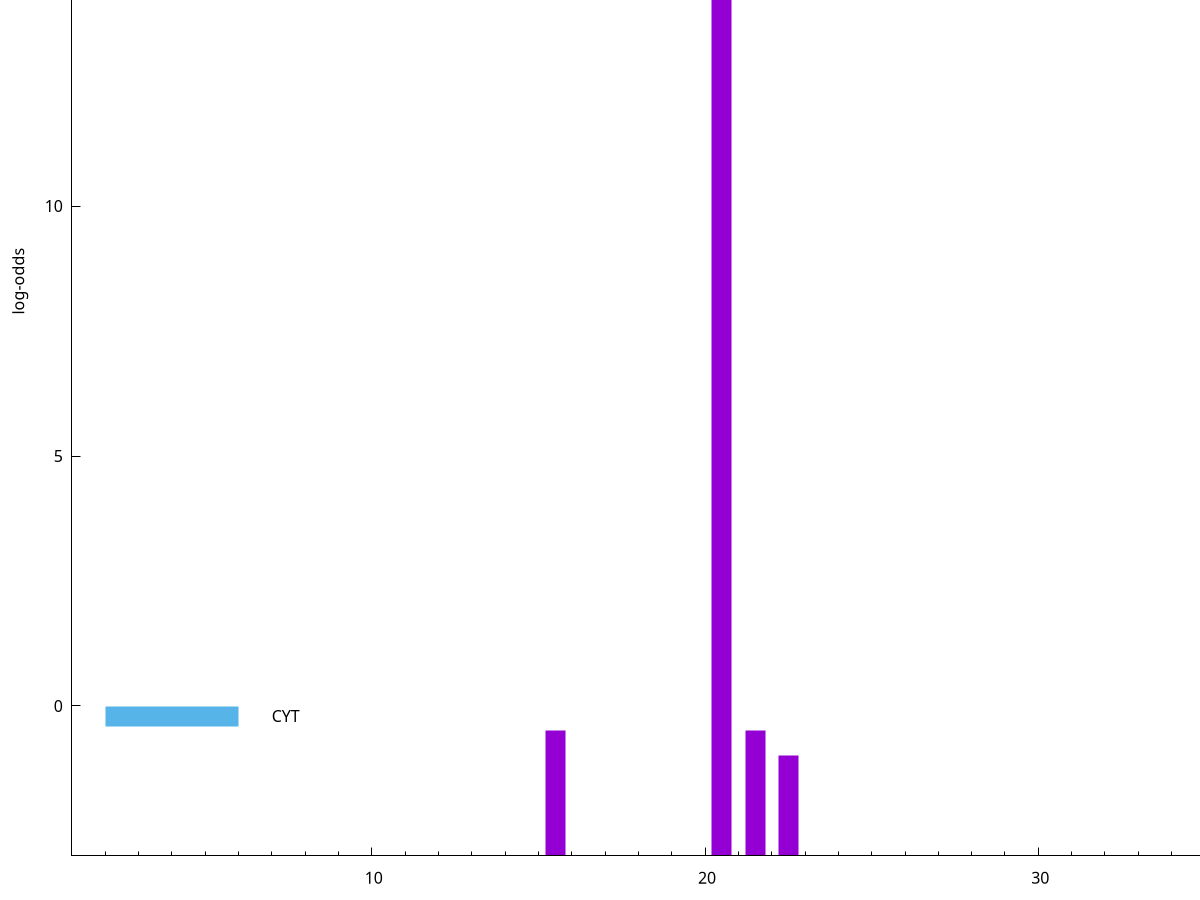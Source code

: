 set title "LipoP predictions for SRR4017833.gff"
set size 2., 1.4
set xrange [1:70] 
set mxtics 10
set yrange [-3:20]
set y2range [0:23]
set ylabel "log-odds"
set term postscript eps color solid "Helvetica" 30
set output "SRR4017833.gff230.eps"
set arrow from 2,16.4132 to 6,16.4132 nohead lt 1 lw 20
set label "SpI" at 7,16.4132
set arrow from 2,-0.200913 to 6,-0.200913 nohead lt 3 lw 20
set label "CYT" at 7,-0.200913
set arrow from 2,16.4132 to 6,16.4132 nohead lt 1 lw 20
set label "SpI" at 7,16.4132
# NOTE: The scores below are the log-odds scores with the threshold
# NOTE: subtracted (a hack to make gnuplot make the histogram all
# NOTE: look nice).
plot "-" axes x1y2 title "" with impulses lt 1 lw 20
20.500000 19.413100
21.500000 2.511634
15.500000 2.503275
22.500000 2.015896
e
exit

